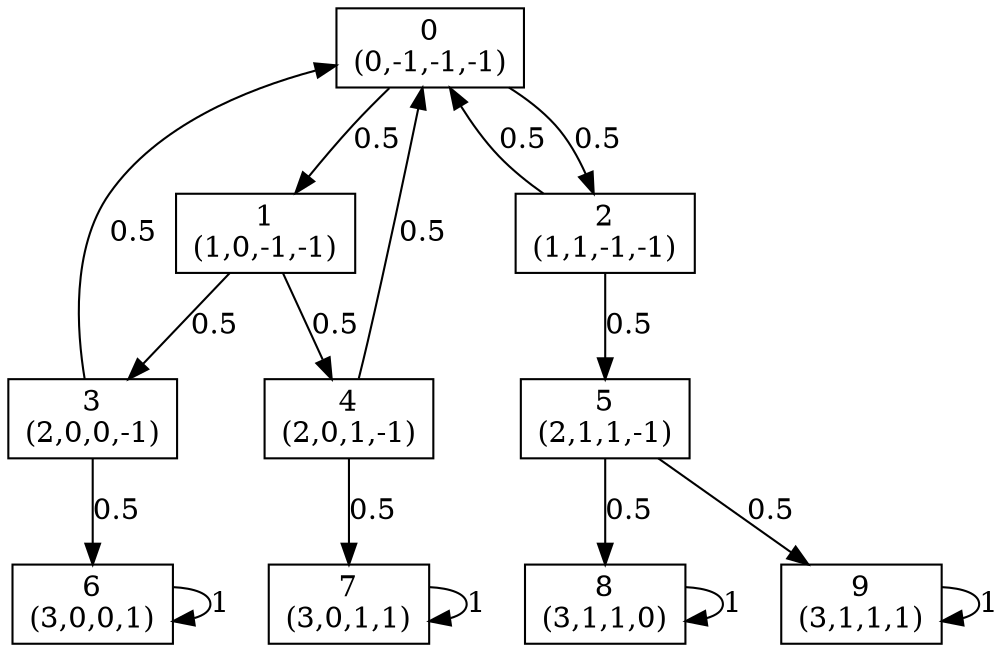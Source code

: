 digraph P {
node [shape=box];
0 -> 1 [ label="0.5" ];
0 -> 2 [ label="0.5" ];
1 -> 3 [ label="0.5" ];
1 -> 4 [ label="0.5" ];
2 -> 0 [ label="0.5" ];
2 -> 5 [ label="0.5" ];
3 -> 0 [ label="0.5" ];
3 -> 6 [ label="0.5" ];
4 -> 0 [ label="0.5" ];
4 -> 7 [ label="0.5" ];
5 -> 8 [ label="0.5" ];
5 -> 9 [ label="0.5" ];
6 -> 6 [ label="1" ];
7 -> 7 [ label="1" ];
8 -> 8 [ label="1" ];
9 -> 9 [ label="1" ];
0 [label="0\n(0,-1,-1,-1)"];
1 [label="1\n(1,0,-1,-1)"];
2 [label="2\n(1,1,-1,-1)"];
3 [label="3\n(2,0,0,-1)"];
4 [label="4\n(2,0,1,-1)"];
5 [label="5\n(2,1,1,-1)"];
6 [label="6\n(3,0,0,1)"];
7 [label="7\n(3,0,1,1)"];
8 [label="8\n(3,1,1,0)"];
9 [label="9\n(3,1,1,1)"];
}
